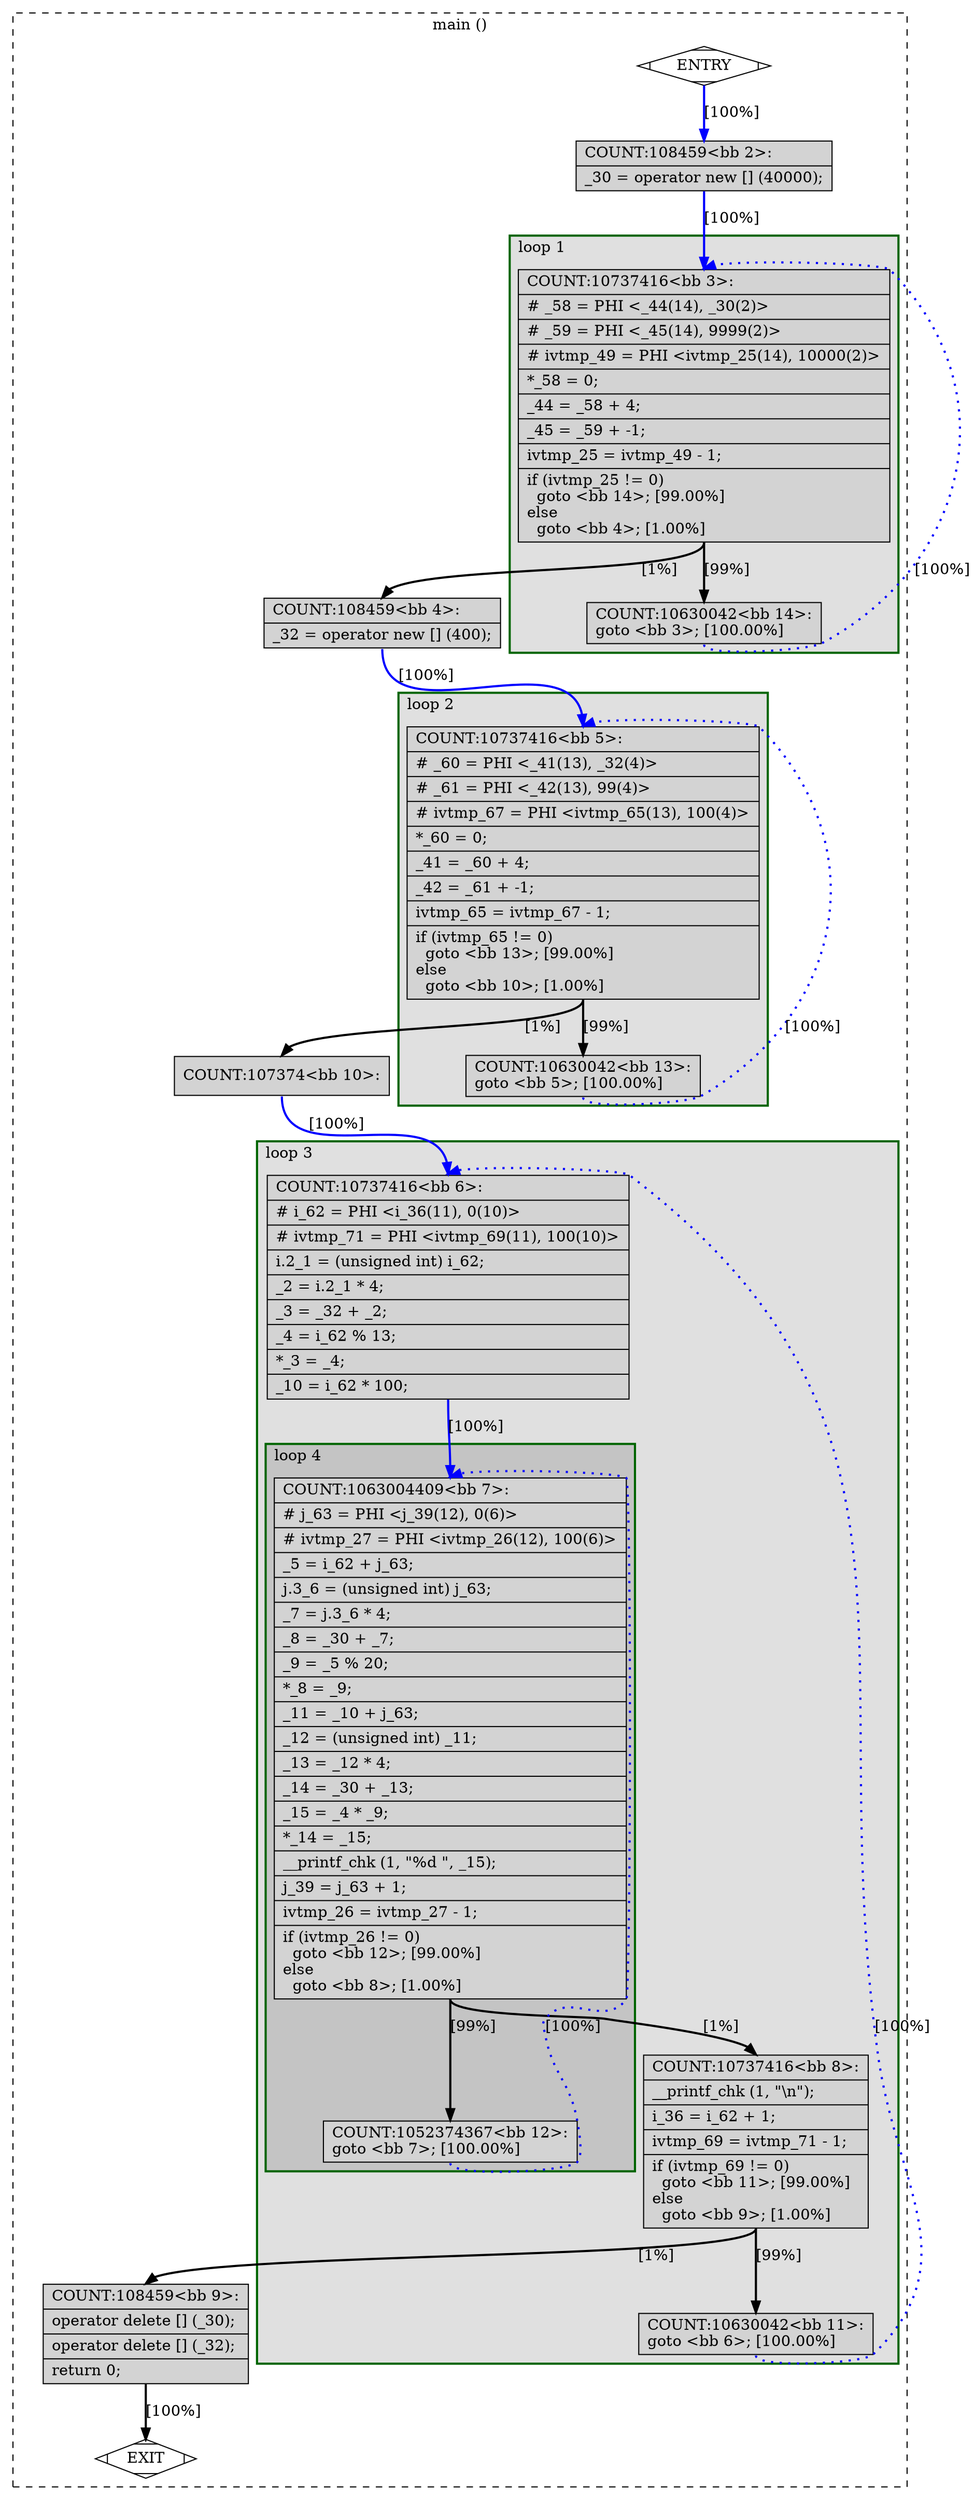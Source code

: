 digraph "a-matmul-v2.cpp.153t.ivcanon" {
overlap=false;
subgraph "cluster_main" {
	style="dashed";
	color="black";
	label="main ()";
	subgraph cluster_30_3 {
	style="filled";
	color="darkgreen";
	fillcolor="grey88";
	label="loop 3";
	labeljust=l;
	penwidth=2;
	subgraph cluster_30_4 {
	style="filled";
	color="darkgreen";
	fillcolor="grey77";
	label="loop 4";
	labeljust=l;
	penwidth=2;
	fn_30_basic_block_7 [shape=record,style=filled,fillcolor=lightgrey,label="{COUNT:1063004409\<bb\ 7\>:\l\
|#\ j_63\ =\ PHI\ \<j_39(12),\ 0(6)\>\l\
|#\ ivtmp_27\ =\ PHI\ \<ivtmp_26(12),\ 100(6)\>\l\
|_5\ =\ i_62\ +\ j_63;\l\
|j.3_6\ =\ (unsigned\ int)\ j_63;\l\
|_7\ =\ j.3_6\ *\ 4;\l\
|_8\ =\ _30\ +\ _7;\l\
|_9\ =\ _5\ %\ 20;\l\
|*_8\ =\ _9;\l\
|_11\ =\ _10\ +\ j_63;\l\
|_12\ =\ (unsigned\ int)\ _11;\l\
|_13\ =\ _12\ *\ 4;\l\
|_14\ =\ _30\ +\ _13;\l\
|_15\ =\ _4\ *\ _9;\l\
|*_14\ =\ _15;\l\
|__printf_chk\ (1,\ \"%d\ \",\ _15);\l\
|j_39\ =\ j_63\ +\ 1;\l\
|ivtmp_26\ =\ ivtmp_27\ -\ 1;\l\
|if\ (ivtmp_26\ !=\ 0)\l\
\ \ goto\ \<bb\ 12\>;\ [99.00%]\l\
else\l\
\ \ goto\ \<bb\ 8\>;\ [1.00%]\l\
}"];

	fn_30_basic_block_12 [shape=record,style=filled,fillcolor=lightgrey,label="{COUNT:1052374367\<bb\ 12\>:\l\
goto\ \<bb\ 7\>;\ [100.00%]\l\
}"];

	}
	fn_30_basic_block_6 [shape=record,style=filled,fillcolor=lightgrey,label="{COUNT:10737416\<bb\ 6\>:\l\
|#\ i_62\ =\ PHI\ \<i_36(11),\ 0(10)\>\l\
|#\ ivtmp_71\ =\ PHI\ \<ivtmp_69(11),\ 100(10)\>\l\
|i.2_1\ =\ (unsigned\ int)\ i_62;\l\
|_2\ =\ i.2_1\ *\ 4;\l\
|_3\ =\ _32\ +\ _2;\l\
|_4\ =\ i_62\ %\ 13;\l\
|*_3\ =\ _4;\l\
|_10\ =\ i_62\ *\ 100;\l\
}"];

	fn_30_basic_block_8 [shape=record,style=filled,fillcolor=lightgrey,label="{COUNT:10737416\<bb\ 8\>:\l\
|__printf_chk\ (1,\ \"\\n\");\l\
|i_36\ =\ i_62\ +\ 1;\l\
|ivtmp_69\ =\ ivtmp_71\ -\ 1;\l\
|if\ (ivtmp_69\ !=\ 0)\l\
\ \ goto\ \<bb\ 11\>;\ [99.00%]\l\
else\l\
\ \ goto\ \<bb\ 9\>;\ [1.00%]\l\
}"];

	fn_30_basic_block_11 [shape=record,style=filled,fillcolor=lightgrey,label="{COUNT:10630042\<bb\ 11\>:\l\
goto\ \<bb\ 6\>;\ [100.00%]\l\
}"];

	}
	subgraph cluster_30_2 {
	style="filled";
	color="darkgreen";
	fillcolor="grey88";
	label="loop 2";
	labeljust=l;
	penwidth=2;
	fn_30_basic_block_5 [shape=record,style=filled,fillcolor=lightgrey,label="{COUNT:10737416\<bb\ 5\>:\l\
|#\ _60\ =\ PHI\ \<_41(13),\ _32(4)\>\l\
|#\ _61\ =\ PHI\ \<_42(13),\ 99(4)\>\l\
|#\ ivtmp_67\ =\ PHI\ \<ivtmp_65(13),\ 100(4)\>\l\
|*_60\ =\ 0;\l\
|_41\ =\ _60\ +\ 4;\l\
|_42\ =\ _61\ +\ -1;\l\
|ivtmp_65\ =\ ivtmp_67\ -\ 1;\l\
|if\ (ivtmp_65\ !=\ 0)\l\
\ \ goto\ \<bb\ 13\>;\ [99.00%]\l\
else\l\
\ \ goto\ \<bb\ 10\>;\ [1.00%]\l\
}"];

	fn_30_basic_block_13 [shape=record,style=filled,fillcolor=lightgrey,label="{COUNT:10630042\<bb\ 13\>:\l\
goto\ \<bb\ 5\>;\ [100.00%]\l\
}"];

	}
	subgraph cluster_30_1 {
	style="filled";
	color="darkgreen";
	fillcolor="grey88";
	label="loop 1";
	labeljust=l;
	penwidth=2;
	fn_30_basic_block_3 [shape=record,style=filled,fillcolor=lightgrey,label="{COUNT:10737416\<bb\ 3\>:\l\
|#\ _58\ =\ PHI\ \<_44(14),\ _30(2)\>\l\
|#\ _59\ =\ PHI\ \<_45(14),\ 9999(2)\>\l\
|#\ ivtmp_49\ =\ PHI\ \<ivtmp_25(14),\ 10000(2)\>\l\
|*_58\ =\ 0;\l\
|_44\ =\ _58\ +\ 4;\l\
|_45\ =\ _59\ +\ -1;\l\
|ivtmp_25\ =\ ivtmp_49\ -\ 1;\l\
|if\ (ivtmp_25\ !=\ 0)\l\
\ \ goto\ \<bb\ 14\>;\ [99.00%]\l\
else\l\
\ \ goto\ \<bb\ 4\>;\ [1.00%]\l\
}"];

	fn_30_basic_block_14 [shape=record,style=filled,fillcolor=lightgrey,label="{COUNT:10630042\<bb\ 14\>:\l\
goto\ \<bb\ 3\>;\ [100.00%]\l\
}"];

	}
	fn_30_basic_block_0 [shape=Mdiamond,style=filled,fillcolor=white,label="ENTRY"];

	fn_30_basic_block_1 [shape=Mdiamond,style=filled,fillcolor=white,label="EXIT"];

	fn_30_basic_block_2 [shape=record,style=filled,fillcolor=lightgrey,label="{COUNT:108459\<bb\ 2\>:\l\
|_30\ =\ operator\ new\ []\ (40000);\l\
}"];

	fn_30_basic_block_4 [shape=record,style=filled,fillcolor=lightgrey,label="{COUNT:108459\<bb\ 4\>:\l\
|_32\ =\ operator\ new\ []\ (400);\l\
}"];

	fn_30_basic_block_10 [shape=record,style=filled,fillcolor=lightgrey,label="{COUNT:107374\<bb\ 10\>:\l\
}"];

	fn_30_basic_block_9 [shape=record,style=filled,fillcolor=lightgrey,label="{COUNT:108459\<bb\ 9\>:\l\
|operator\ delete\ []\ (_30);\l\
|operator\ delete\ []\ (_32);\l\
|return\ 0;\l\
}"];

	fn_30_basic_block_0:s -> fn_30_basic_block_2:n [style="solid,bold",color=blue,weight=100,constraint=true,label="[100%]"];
	fn_30_basic_block_2:s -> fn_30_basic_block_3:n [style="solid,bold",color=blue,weight=100,constraint=true,label="[100%]"];
	fn_30_basic_block_3:s -> fn_30_basic_block_14:n [style="solid,bold",color=black,weight=10,constraint=true,label="[99%]"];
	fn_30_basic_block_3:s -> fn_30_basic_block_4:n [style="solid,bold",color=black,weight=10,constraint=true,label="[1%]"];
	fn_30_basic_block_14:s -> fn_30_basic_block_3:n [style="dotted,bold",color=blue,weight=10,constraint=false,label="[100%]"];
	fn_30_basic_block_4:s -> fn_30_basic_block_5:n [style="solid,bold",color=blue,weight=100,constraint=true,label="[100%]"];
	fn_30_basic_block_5:s -> fn_30_basic_block_13:n [style="solid,bold",color=black,weight=10,constraint=true,label="[99%]"];
	fn_30_basic_block_5:s -> fn_30_basic_block_10:n [style="solid,bold",color=black,weight=10,constraint=true,label="[1%]"];
	fn_30_basic_block_13:s -> fn_30_basic_block_5:n [style="dotted,bold",color=blue,weight=10,constraint=false,label="[100%]"];
	fn_30_basic_block_10:s -> fn_30_basic_block_6:n [style="solid,bold",color=blue,weight=100,constraint=true,label="[100%]"];
	fn_30_basic_block_6:s -> fn_30_basic_block_7:n [style="solid,bold",color=blue,weight=100,constraint=true,label="[100%]"];
	fn_30_basic_block_7:s -> fn_30_basic_block_12:n [style="solid,bold",color=black,weight=10,constraint=true,label="[99%]"];
	fn_30_basic_block_7:s -> fn_30_basic_block_8:n [style="solid,bold",color=black,weight=10,constraint=true,label="[1%]"];
	fn_30_basic_block_12:s -> fn_30_basic_block_7:n [style="dotted,bold",color=blue,weight=10,constraint=false,label="[100%]"];
	fn_30_basic_block_8:s -> fn_30_basic_block_11:n [style="solid,bold",color=black,weight=10,constraint=true,label="[99%]"];
	fn_30_basic_block_8:s -> fn_30_basic_block_9:n [style="solid,bold",color=black,weight=10,constraint=true,label="[1%]"];
	fn_30_basic_block_11:s -> fn_30_basic_block_6:n [style="dotted,bold",color=blue,weight=10,constraint=false,label="[100%]"];
	fn_30_basic_block_9:s -> fn_30_basic_block_1:n [style="solid,bold",color=black,weight=10,constraint=true,label="[100%]"];
	fn_30_basic_block_0:s -> fn_30_basic_block_1:n [style="invis",constraint=true];
}
}
